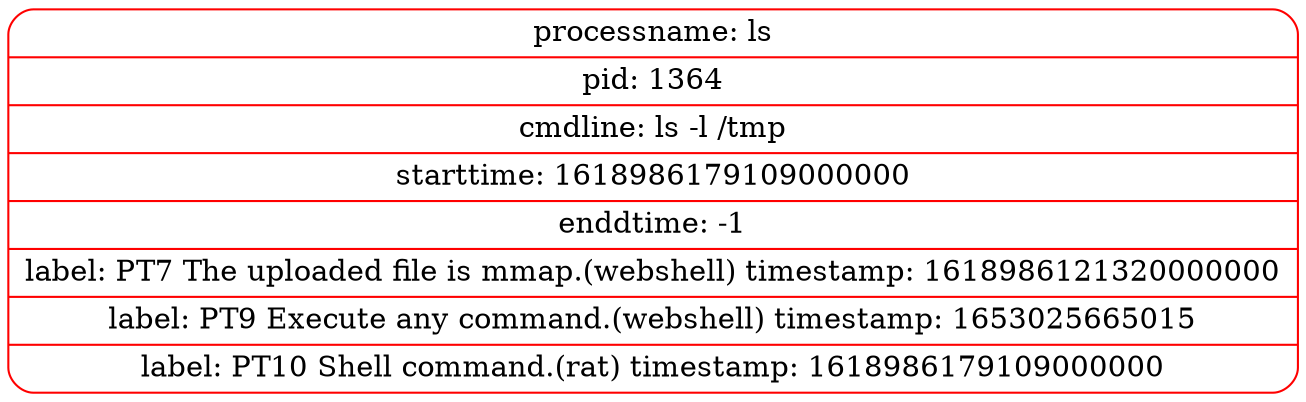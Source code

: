 digraph graph1 {
node [shape = Mrecord];
table160 [label = "{<head>processname: ls | pid: 1364 | cmdline: ls -l /tmp | starttime: 1618986179109000000 | enddtime: -1 | label: PT7 The uploaded file is mmap.(webshell) timestamp: 1618986121320000000 | label: PT9 Execute any command.(webshell) timestamp: 1653025665015 | label: PT10 Shell command.(rat) timestamp: 1618986179109000000}", color = red];
}
